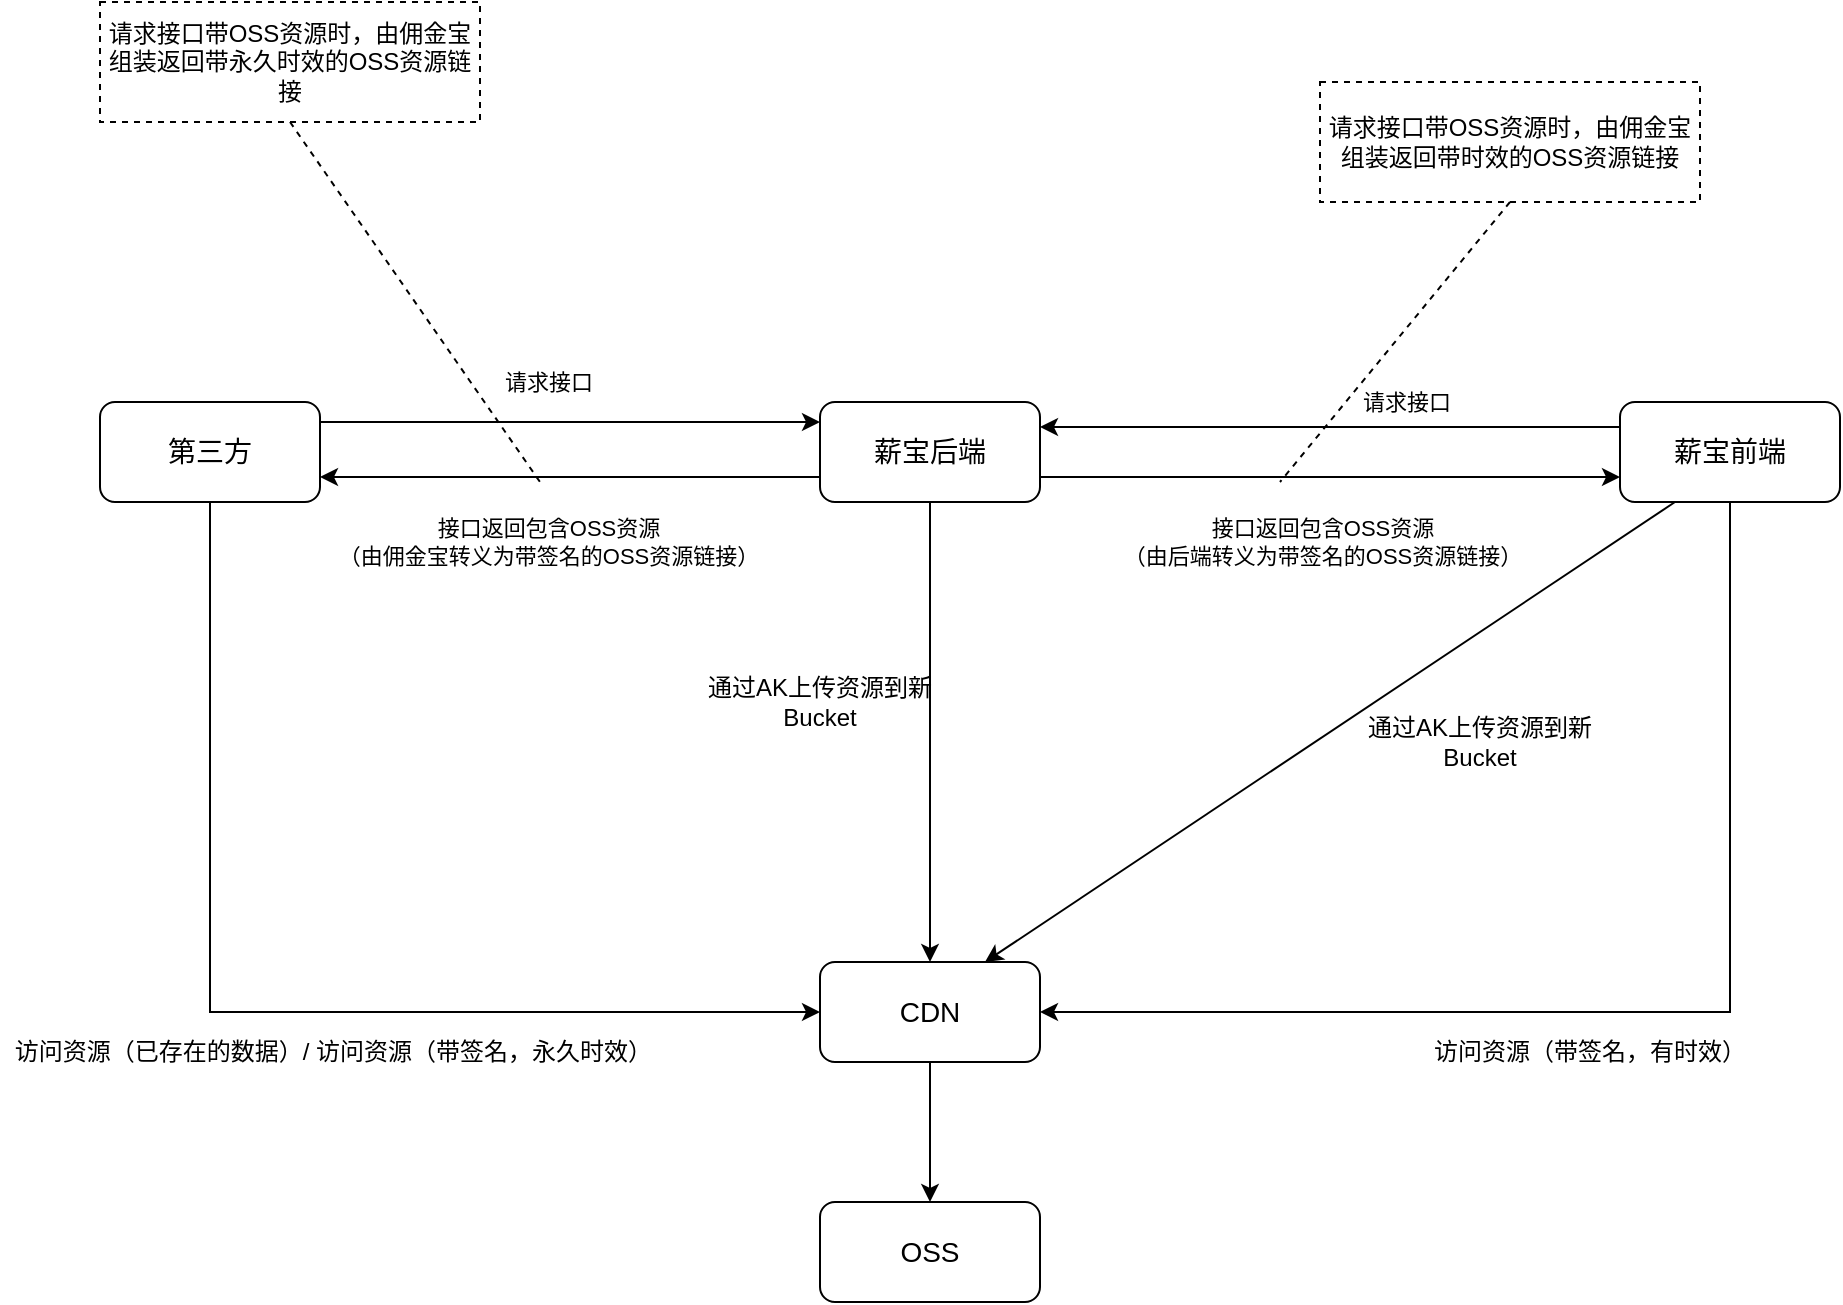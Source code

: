 <mxfile version="13.10.9" type="github">
  <diagram id="QsddFDMn2Zlp8uKH3iGx" name="Page-1">
    <mxGraphModel dx="2249" dy="762" grid="1" gridSize="10" guides="1" tooltips="1" connect="1" arrows="1" fold="1" page="1" pageScale="1" pageWidth="827" pageHeight="1169" math="0" shadow="0">
      <root>
        <mxCell id="0" />
        <mxCell id="1" parent="0" />
        <mxCell id="3eQlmOhi_dcADmkOUI_m-3" style="edgeStyle=orthogonalEdgeStyle;rounded=0;orthogonalLoop=1;jettySize=auto;html=1;exitX=1;exitY=0.5;exitDx=0;exitDy=0;" edge="1" parent="1" source="3eQlmOhi_dcADmkOUI_m-1" target="3eQlmOhi_dcADmkOUI_m-2">
          <mxGeometry relative="1" as="geometry">
            <Array as="points">
              <mxPoint x="150" y="290" />
            </Array>
          </mxGeometry>
        </mxCell>
        <mxCell id="3eQlmOhi_dcADmkOUI_m-4" value="请求接口" style="edgeLabel;html=1;align=center;verticalAlign=middle;resizable=0;points=[];" vertex="1" connectable="0" parent="3eQlmOhi_dcADmkOUI_m-3">
          <mxGeometry x="-0.308" y="1" relative="1" as="geometry">
            <mxPoint x="37" y="-19" as="offset" />
          </mxGeometry>
        </mxCell>
        <mxCell id="3eQlmOhi_dcADmkOUI_m-22" style="edgeStyle=orthogonalEdgeStyle;rounded=0;orthogonalLoop=1;jettySize=auto;html=1;exitX=0.5;exitY=1;exitDx=0;exitDy=0;entryX=0;entryY=0.5;entryDx=0;entryDy=0;endArrow=classic;endFill=1;" edge="1" parent="1" source="3eQlmOhi_dcADmkOUI_m-1" target="3eQlmOhi_dcADmkOUI_m-24">
          <mxGeometry relative="1" as="geometry" />
        </mxCell>
        <mxCell id="3eQlmOhi_dcADmkOUI_m-1" value="&lt;font style=&quot;font-size: 14px&quot;&gt;第三方&lt;/font&gt;" style="rounded=1;whiteSpace=wrap;html=1;" vertex="1" parent="1">
          <mxGeometry x="40" y="280" width="110" height="50" as="geometry" />
        </mxCell>
        <mxCell id="3eQlmOhi_dcADmkOUI_m-6" style="edgeStyle=orthogonalEdgeStyle;rounded=0;orthogonalLoop=1;jettySize=auto;html=1;exitX=0;exitY=0.75;exitDx=0;exitDy=0;entryX=1;entryY=0.75;entryDx=0;entryDy=0;" edge="1" parent="1" source="3eQlmOhi_dcADmkOUI_m-2" target="3eQlmOhi_dcADmkOUI_m-1">
          <mxGeometry relative="1" as="geometry" />
        </mxCell>
        <mxCell id="3eQlmOhi_dcADmkOUI_m-7" value="接口返回包含OSS资源&lt;br&gt;（由佣金宝转义为带签名的OSS资源链接）" style="edgeLabel;html=1;align=center;verticalAlign=middle;resizable=0;points=[];" vertex="1" connectable="0" parent="3eQlmOhi_dcADmkOUI_m-6">
          <mxGeometry x="0.167" y="1" relative="1" as="geometry">
            <mxPoint x="10" y="31.5" as="offset" />
          </mxGeometry>
        </mxCell>
        <mxCell id="3eQlmOhi_dcADmkOUI_m-14" style="edgeStyle=none;rounded=0;orthogonalLoop=1;jettySize=auto;html=1;exitX=1;exitY=0.75;exitDx=0;exitDy=0;entryX=0;entryY=0.75;entryDx=0;entryDy=0;endArrow=classic;endFill=1;" edge="1" parent="1" source="3eQlmOhi_dcADmkOUI_m-2" target="3eQlmOhi_dcADmkOUI_m-10">
          <mxGeometry relative="1" as="geometry" />
        </mxCell>
        <mxCell id="3eQlmOhi_dcADmkOUI_m-15" value="接口返回包含OSS资源&lt;br&gt;（由后端转义为带签名的OSS资源链接）" style="edgeLabel;html=1;align=center;verticalAlign=middle;resizable=0;points=[];" vertex="1" connectable="0" parent="3eQlmOhi_dcADmkOUI_m-14">
          <mxGeometry x="-0.254" relative="1" as="geometry">
            <mxPoint x="33" y="32.5" as="offset" />
          </mxGeometry>
        </mxCell>
        <mxCell id="3eQlmOhi_dcADmkOUI_m-32" style="edgeStyle=none;rounded=0;orthogonalLoop=1;jettySize=auto;html=1;exitX=0.5;exitY=1;exitDx=0;exitDy=0;entryX=0.5;entryY=0;entryDx=0;entryDy=0;endArrow=classic;endFill=1;" edge="1" parent="1" source="3eQlmOhi_dcADmkOUI_m-2" target="3eQlmOhi_dcADmkOUI_m-24">
          <mxGeometry relative="1" as="geometry" />
        </mxCell>
        <mxCell id="3eQlmOhi_dcADmkOUI_m-2" value="&lt;span style=&quot;font-size: 14px&quot;&gt;薪宝后端&lt;/span&gt;" style="rounded=1;whiteSpace=wrap;html=1;" vertex="1" parent="1">
          <mxGeometry x="400" y="280" width="110" height="50" as="geometry" />
        </mxCell>
        <mxCell id="3eQlmOhi_dcADmkOUI_m-9" style="rounded=0;orthogonalLoop=1;jettySize=auto;html=1;exitX=0.5;exitY=1;exitDx=0;exitDy=0;endArrow=none;endFill=0;dashed=1;" edge="1" parent="1" source="3eQlmOhi_dcADmkOUI_m-8">
          <mxGeometry relative="1" as="geometry">
            <mxPoint x="260" y="320" as="targetPoint" />
          </mxGeometry>
        </mxCell>
        <mxCell id="3eQlmOhi_dcADmkOUI_m-8" value="请求接口带OSS资源时，由佣金宝组装返回带永久时效的OSS资源链接" style="rounded=0;whiteSpace=wrap;html=1;fillColor=none;dashed=1;" vertex="1" parent="1">
          <mxGeometry x="40" y="80" width="190" height="60" as="geometry" />
        </mxCell>
        <mxCell id="3eQlmOhi_dcADmkOUI_m-12" style="edgeStyle=none;rounded=0;orthogonalLoop=1;jettySize=auto;html=1;exitX=0;exitY=0.25;exitDx=0;exitDy=0;entryX=1;entryY=0.25;entryDx=0;entryDy=0;endArrow=classic;endFill=1;" edge="1" parent="1" source="3eQlmOhi_dcADmkOUI_m-10" target="3eQlmOhi_dcADmkOUI_m-2">
          <mxGeometry relative="1" as="geometry" />
        </mxCell>
        <mxCell id="3eQlmOhi_dcADmkOUI_m-13" value="请求接口" style="edgeLabel;html=1;align=center;verticalAlign=middle;resizable=0;points=[];" vertex="1" connectable="0" parent="3eQlmOhi_dcADmkOUI_m-12">
          <mxGeometry x="0.162" y="2" relative="1" as="geometry">
            <mxPoint x="61" y="-14.5" as="offset" />
          </mxGeometry>
        </mxCell>
        <mxCell id="3eQlmOhi_dcADmkOUI_m-23" style="edgeStyle=orthogonalEdgeStyle;rounded=0;orthogonalLoop=1;jettySize=auto;html=1;exitX=0.5;exitY=1;exitDx=0;exitDy=0;entryX=1;entryY=0.5;entryDx=0;entryDy=0;endArrow=classic;endFill=1;" edge="1" parent="1" source="3eQlmOhi_dcADmkOUI_m-10" target="3eQlmOhi_dcADmkOUI_m-24">
          <mxGeometry relative="1" as="geometry" />
        </mxCell>
        <mxCell id="3eQlmOhi_dcADmkOUI_m-29" style="rounded=0;orthogonalLoop=1;jettySize=auto;html=1;exitX=0.25;exitY=1;exitDx=0;exitDy=0;entryX=0.75;entryY=0;entryDx=0;entryDy=0;endArrow=classic;endFill=1;" edge="1" parent="1" source="3eQlmOhi_dcADmkOUI_m-10" target="3eQlmOhi_dcADmkOUI_m-24">
          <mxGeometry relative="1" as="geometry" />
        </mxCell>
        <mxCell id="3eQlmOhi_dcADmkOUI_m-10" value="&lt;span style=&quot;font-size: 14px&quot;&gt;薪宝前端&lt;/span&gt;" style="rounded=1;whiteSpace=wrap;html=1;" vertex="1" parent="1">
          <mxGeometry x="800" y="280" width="110" height="50" as="geometry" />
        </mxCell>
        <mxCell id="3eQlmOhi_dcADmkOUI_m-16" value="请求接口带OSS资源时，由佣金宝组装返回带时效的OSS资源链接" style="rounded=0;whiteSpace=wrap;html=1;fillColor=none;dashed=1;" vertex="1" parent="1">
          <mxGeometry x="650" y="120" width="190" height="60" as="geometry" />
        </mxCell>
        <mxCell id="3eQlmOhi_dcADmkOUI_m-17" style="rounded=0;orthogonalLoop=1;jettySize=auto;html=1;exitX=0.5;exitY=1;exitDx=0;exitDy=0;endArrow=none;endFill=0;dashed=1;" edge="1" parent="1" source="3eQlmOhi_dcADmkOUI_m-16">
          <mxGeometry relative="1" as="geometry">
            <mxPoint x="630" y="320" as="targetPoint" />
            <mxPoint x="740" y="160" as="sourcePoint" />
          </mxGeometry>
        </mxCell>
        <mxCell id="3eQlmOhi_dcADmkOUI_m-20" value="&lt;font style=&quot;font-size: 14px&quot;&gt;OSS&lt;/font&gt;" style="rounded=1;whiteSpace=wrap;html=1;" vertex="1" parent="1">
          <mxGeometry x="400" y="680" width="110" height="50" as="geometry" />
        </mxCell>
        <mxCell id="3eQlmOhi_dcADmkOUI_m-25" style="edgeStyle=orthogonalEdgeStyle;rounded=0;orthogonalLoop=1;jettySize=auto;html=1;exitX=0.5;exitY=1;exitDx=0;exitDy=0;entryX=0.5;entryY=0;entryDx=0;entryDy=0;endArrow=classic;endFill=1;" edge="1" parent="1" source="3eQlmOhi_dcADmkOUI_m-24" target="3eQlmOhi_dcADmkOUI_m-20">
          <mxGeometry relative="1" as="geometry" />
        </mxCell>
        <mxCell id="3eQlmOhi_dcADmkOUI_m-24" value="&lt;font style=&quot;font-size: 14px&quot;&gt;CDN&lt;/font&gt;" style="rounded=1;whiteSpace=wrap;html=1;" vertex="1" parent="1">
          <mxGeometry x="400" y="560" width="110" height="50" as="geometry" />
        </mxCell>
        <mxCell id="3eQlmOhi_dcADmkOUI_m-26" value="&amp;nbsp;访问资源（已存在的数据）/ 访问资源（带签名，永久时效）" style="text;html=1;strokeColor=none;fillColor=none;align=center;verticalAlign=middle;whiteSpace=wrap;rounded=0;dashed=1;" vertex="1" parent="1">
          <mxGeometry x="-10" y="590" width="330" height="30" as="geometry" />
        </mxCell>
        <mxCell id="3eQlmOhi_dcADmkOUI_m-27" value="访问资源（带签名，有时效）" style="text;html=1;strokeColor=none;fillColor=none;align=center;verticalAlign=middle;whiteSpace=wrap;rounded=0;dashed=1;" vertex="1" parent="1">
          <mxGeometry x="700" y="590" width="170" height="30" as="geometry" />
        </mxCell>
        <mxCell id="3eQlmOhi_dcADmkOUI_m-30" value="通过AK上传资源到新Bucket" style="text;html=1;strokeColor=none;fillColor=none;align=center;verticalAlign=middle;whiteSpace=wrap;rounded=0;dashed=1;" vertex="1" parent="1">
          <mxGeometry x="670" y="440" width="120" height="20" as="geometry" />
        </mxCell>
        <mxCell id="3eQlmOhi_dcADmkOUI_m-31" style="edgeStyle=none;rounded=0;orthogonalLoop=1;jettySize=auto;html=1;exitX=0.5;exitY=0;exitDx=0;exitDy=0;endArrow=classic;endFill=1;" edge="1" parent="1" source="3eQlmOhi_dcADmkOUI_m-30" target="3eQlmOhi_dcADmkOUI_m-30">
          <mxGeometry relative="1" as="geometry" />
        </mxCell>
        <mxCell id="3eQlmOhi_dcADmkOUI_m-33" value="通过AK上传资源到新Bucket" style="text;html=1;strokeColor=none;fillColor=none;align=center;verticalAlign=middle;whiteSpace=wrap;rounded=0;dashed=1;" vertex="1" parent="1">
          <mxGeometry x="340" y="420" width="120" height="20" as="geometry" />
        </mxCell>
      </root>
    </mxGraphModel>
  </diagram>
</mxfile>
